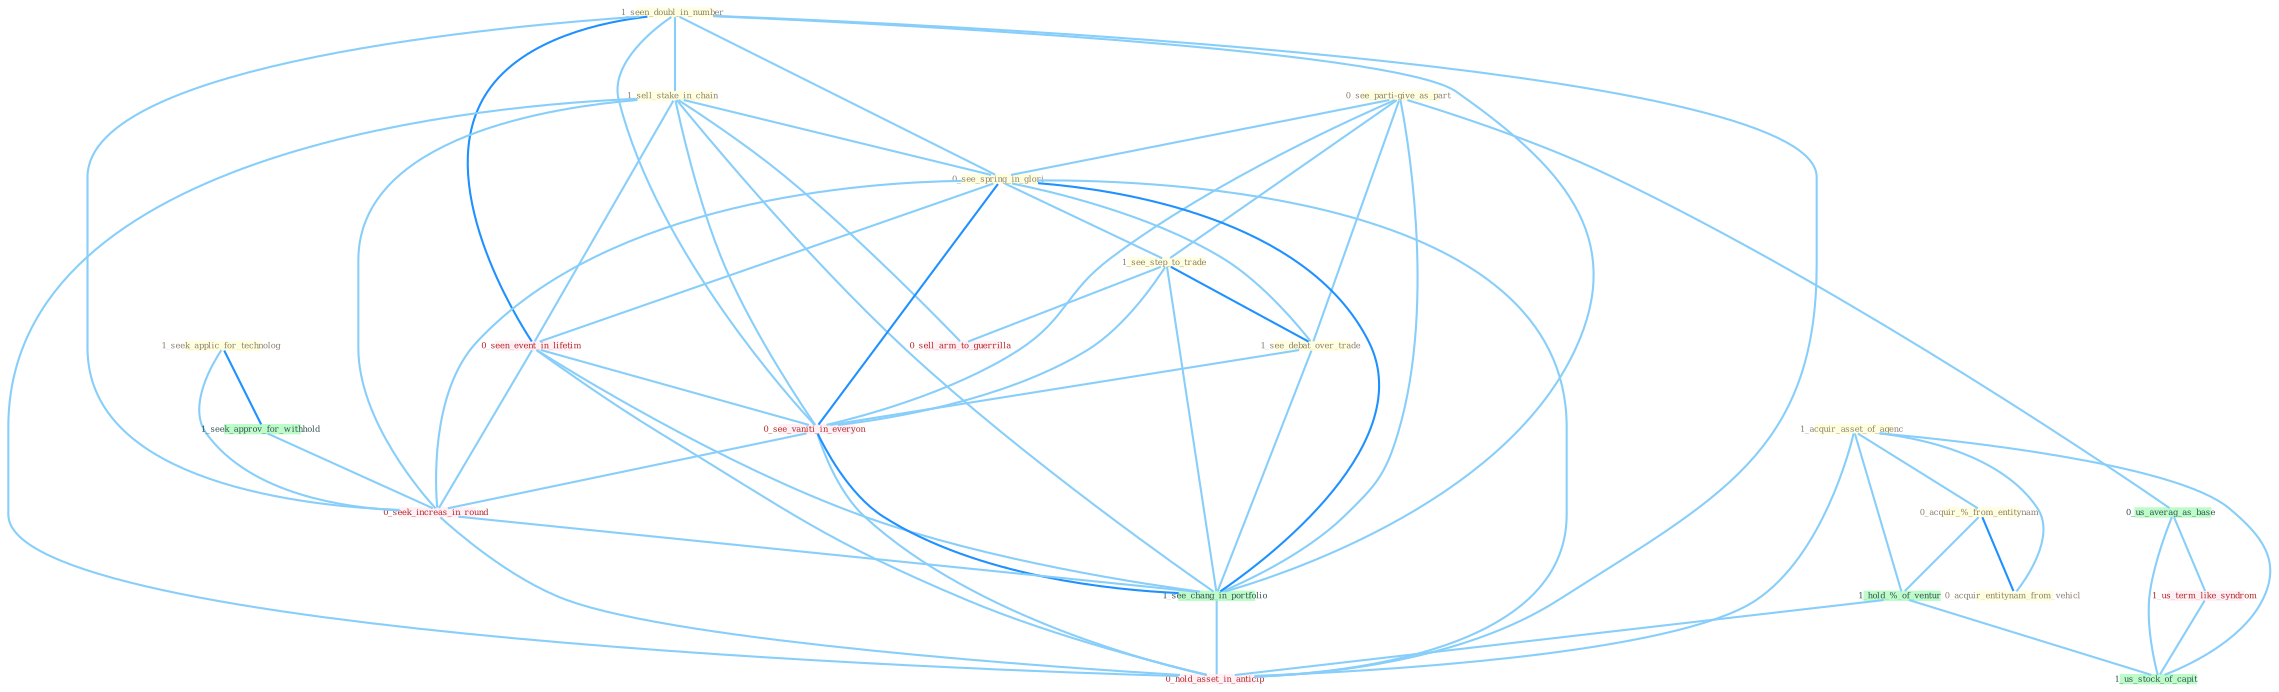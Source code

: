 Graph G{ 
    node
    [shape=polygon,style=filled,width=.5,height=.06,color="#BDFCC9",fixedsize=true,fontsize=4,
    fontcolor="#2f4f4f"];
    {node
    [color="#ffffe0", fontcolor="#8b7d6b"] "1_seen_doubl_in_number " "1_acquir_asset_of_agenc " "0_see_parti-give_as_part " "1_sell_stake_in_chain " "0_acquir_%_from_entitynam " "0_see_spring_in_glori " "1_see_step_to_trade " "1_seek_applic_for_technolog " "0_acquir_entitynam_from_vehicl " "1_see_debat_over_trade "}
{node [color="#fff0f5", fontcolor="#b22222"] "0_seen_event_in_lifetim " "1_us_term_like_syndrom " "0_see_vaniti_in_everyon " "0_sell_arm_to_guerrilla " "0_seek_increas_in_round " "0_hold_asset_in_anticip "}
edge [color="#B0E2FF"];

	"1_seen_doubl_in_number " -- "1_sell_stake_in_chain " [w="1", color="#87cefa" ];
	"1_seen_doubl_in_number " -- "0_see_spring_in_glori " [w="1", color="#87cefa" ];
	"1_seen_doubl_in_number " -- "0_seen_event_in_lifetim " [w="2", color="#1e90ff" , len=0.8];
	"1_seen_doubl_in_number " -- "0_see_vaniti_in_everyon " [w="1", color="#87cefa" ];
	"1_seen_doubl_in_number " -- "0_seek_increas_in_round " [w="1", color="#87cefa" ];
	"1_seen_doubl_in_number " -- "1_see_chang_in_portfolio " [w="1", color="#87cefa" ];
	"1_seen_doubl_in_number " -- "0_hold_asset_in_anticip " [w="1", color="#87cefa" ];
	"1_acquir_asset_of_agenc " -- "0_acquir_%_from_entitynam " [w="1", color="#87cefa" ];
	"1_acquir_asset_of_agenc " -- "0_acquir_entitynam_from_vehicl " [w="1", color="#87cefa" ];
	"1_acquir_asset_of_agenc " -- "1_hold_%_of_ventur " [w="1", color="#87cefa" ];
	"1_acquir_asset_of_agenc " -- "1_us_stock_of_capit " [w="1", color="#87cefa" ];
	"1_acquir_asset_of_agenc " -- "0_hold_asset_in_anticip " [w="1", color="#87cefa" ];
	"0_see_parti-give_as_part " -- "0_see_spring_in_glori " [w="1", color="#87cefa" ];
	"0_see_parti-give_as_part " -- "1_see_step_to_trade " [w="1", color="#87cefa" ];
	"0_see_parti-give_as_part " -- "1_see_debat_over_trade " [w="1", color="#87cefa" ];
	"0_see_parti-give_as_part " -- "0_us_averag_as_base " [w="1", color="#87cefa" ];
	"0_see_parti-give_as_part " -- "0_see_vaniti_in_everyon " [w="1", color="#87cefa" ];
	"0_see_parti-give_as_part " -- "1_see_chang_in_portfolio " [w="1", color="#87cefa" ];
	"1_sell_stake_in_chain " -- "0_see_spring_in_glori " [w="1", color="#87cefa" ];
	"1_sell_stake_in_chain " -- "0_seen_event_in_lifetim " [w="1", color="#87cefa" ];
	"1_sell_stake_in_chain " -- "0_see_vaniti_in_everyon " [w="1", color="#87cefa" ];
	"1_sell_stake_in_chain " -- "0_sell_arm_to_guerrilla " [w="1", color="#87cefa" ];
	"1_sell_stake_in_chain " -- "0_seek_increas_in_round " [w="1", color="#87cefa" ];
	"1_sell_stake_in_chain " -- "1_see_chang_in_portfolio " [w="1", color="#87cefa" ];
	"1_sell_stake_in_chain " -- "0_hold_asset_in_anticip " [w="1", color="#87cefa" ];
	"0_acquir_%_from_entitynam " -- "0_acquir_entitynam_from_vehicl " [w="2", color="#1e90ff" , len=0.8];
	"0_acquir_%_from_entitynam " -- "1_hold_%_of_ventur " [w="1", color="#87cefa" ];
	"0_see_spring_in_glori " -- "1_see_step_to_trade " [w="1", color="#87cefa" ];
	"0_see_spring_in_glori " -- "1_see_debat_over_trade " [w="1", color="#87cefa" ];
	"0_see_spring_in_glori " -- "0_seen_event_in_lifetim " [w="1", color="#87cefa" ];
	"0_see_spring_in_glori " -- "0_see_vaniti_in_everyon " [w="2", color="#1e90ff" , len=0.8];
	"0_see_spring_in_glori " -- "0_seek_increas_in_round " [w="1", color="#87cefa" ];
	"0_see_spring_in_glori " -- "1_see_chang_in_portfolio " [w="2", color="#1e90ff" , len=0.8];
	"0_see_spring_in_glori " -- "0_hold_asset_in_anticip " [w="1", color="#87cefa" ];
	"1_see_step_to_trade " -- "1_see_debat_over_trade " [w="2", color="#1e90ff" , len=0.8];
	"1_see_step_to_trade " -- "0_see_vaniti_in_everyon " [w="1", color="#87cefa" ];
	"1_see_step_to_trade " -- "0_sell_arm_to_guerrilla " [w="1", color="#87cefa" ];
	"1_see_step_to_trade " -- "1_see_chang_in_portfolio " [w="1", color="#87cefa" ];
	"1_seek_applic_for_technolog " -- "1_seek_approv_for_withhold " [w="2", color="#1e90ff" , len=0.8];
	"1_seek_applic_for_technolog " -- "0_seek_increas_in_round " [w="1", color="#87cefa" ];
	"1_see_debat_over_trade " -- "0_see_vaniti_in_everyon " [w="1", color="#87cefa" ];
	"1_see_debat_over_trade " -- "1_see_chang_in_portfolio " [w="1", color="#87cefa" ];
	"0_seen_event_in_lifetim " -- "0_see_vaniti_in_everyon " [w="1", color="#87cefa" ];
	"0_seen_event_in_lifetim " -- "0_seek_increas_in_round " [w="1", color="#87cefa" ];
	"0_seen_event_in_lifetim " -- "1_see_chang_in_portfolio " [w="1", color="#87cefa" ];
	"0_seen_event_in_lifetim " -- "0_hold_asset_in_anticip " [w="1", color="#87cefa" ];
	"0_us_averag_as_base " -- "1_us_term_like_syndrom " [w="1", color="#87cefa" ];
	"0_us_averag_as_base " -- "1_us_stock_of_capit " [w="1", color="#87cefa" ];
	"1_us_term_like_syndrom " -- "1_us_stock_of_capit " [w="1", color="#87cefa" ];
	"1_seek_approv_for_withhold " -- "0_seek_increas_in_round " [w="1", color="#87cefa" ];
	"1_hold_%_of_ventur " -- "1_us_stock_of_capit " [w="1", color="#87cefa" ];
	"1_hold_%_of_ventur " -- "0_hold_asset_in_anticip " [w="1", color="#87cefa" ];
	"0_see_vaniti_in_everyon " -- "0_seek_increas_in_round " [w="1", color="#87cefa" ];
	"0_see_vaniti_in_everyon " -- "1_see_chang_in_portfolio " [w="2", color="#1e90ff" , len=0.8];
	"0_see_vaniti_in_everyon " -- "0_hold_asset_in_anticip " [w="1", color="#87cefa" ];
	"0_seek_increas_in_round " -- "1_see_chang_in_portfolio " [w="1", color="#87cefa" ];
	"0_seek_increas_in_round " -- "0_hold_asset_in_anticip " [w="1", color="#87cefa" ];
	"1_see_chang_in_portfolio " -- "0_hold_asset_in_anticip " [w="1", color="#87cefa" ];
}